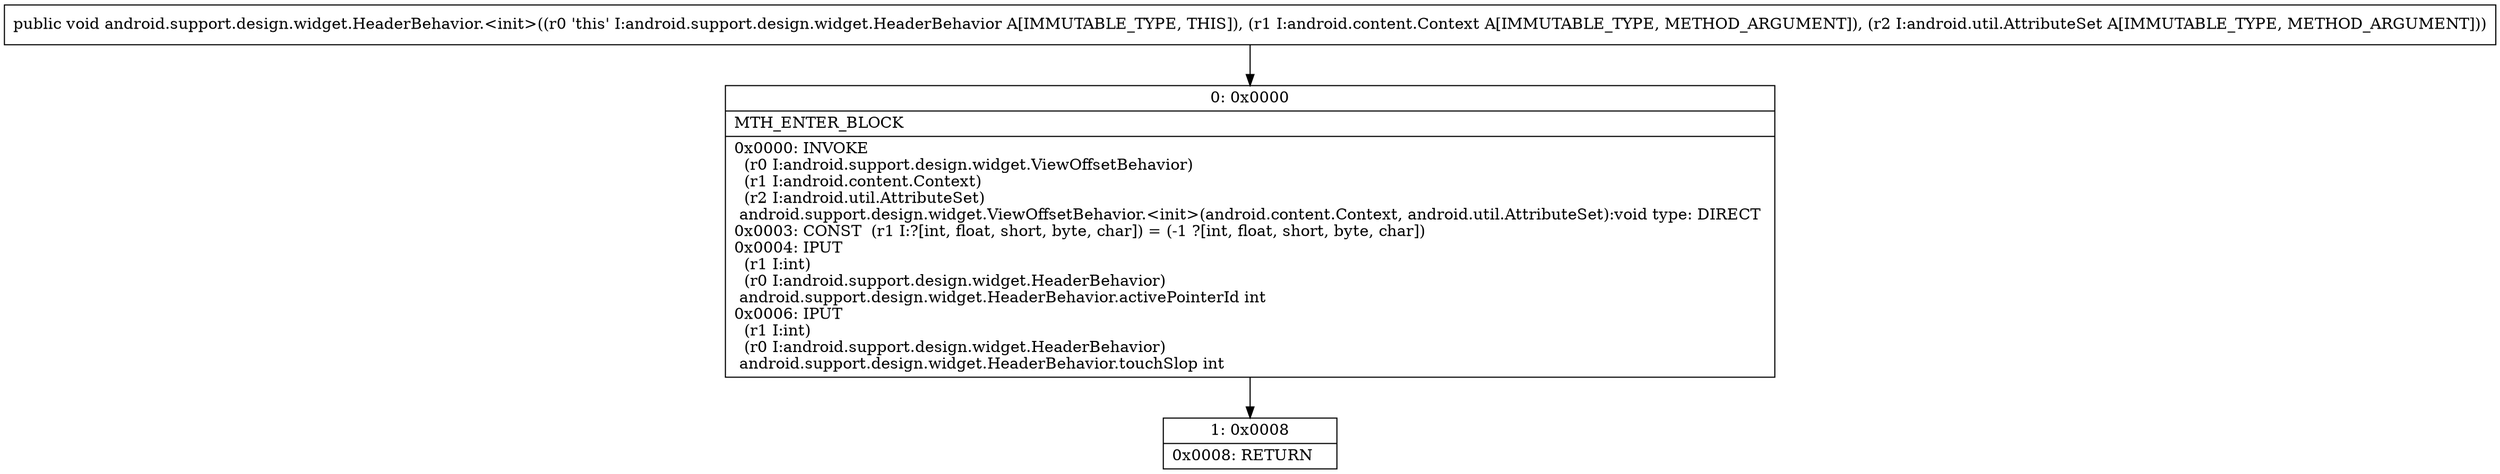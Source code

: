 digraph "CFG forandroid.support.design.widget.HeaderBehavior.\<init\>(Landroid\/content\/Context;Landroid\/util\/AttributeSet;)V" {
Node_0 [shape=record,label="{0\:\ 0x0000|MTH_ENTER_BLOCK\l|0x0000: INVOKE  \l  (r0 I:android.support.design.widget.ViewOffsetBehavior)\l  (r1 I:android.content.Context)\l  (r2 I:android.util.AttributeSet)\l android.support.design.widget.ViewOffsetBehavior.\<init\>(android.content.Context, android.util.AttributeSet):void type: DIRECT \l0x0003: CONST  (r1 I:?[int, float, short, byte, char]) = (\-1 ?[int, float, short, byte, char]) \l0x0004: IPUT  \l  (r1 I:int)\l  (r0 I:android.support.design.widget.HeaderBehavior)\l android.support.design.widget.HeaderBehavior.activePointerId int \l0x0006: IPUT  \l  (r1 I:int)\l  (r0 I:android.support.design.widget.HeaderBehavior)\l android.support.design.widget.HeaderBehavior.touchSlop int \l}"];
Node_1 [shape=record,label="{1\:\ 0x0008|0x0008: RETURN   \l}"];
MethodNode[shape=record,label="{public void android.support.design.widget.HeaderBehavior.\<init\>((r0 'this' I:android.support.design.widget.HeaderBehavior A[IMMUTABLE_TYPE, THIS]), (r1 I:android.content.Context A[IMMUTABLE_TYPE, METHOD_ARGUMENT]), (r2 I:android.util.AttributeSet A[IMMUTABLE_TYPE, METHOD_ARGUMENT])) }"];
MethodNode -> Node_0;
Node_0 -> Node_1;
}

